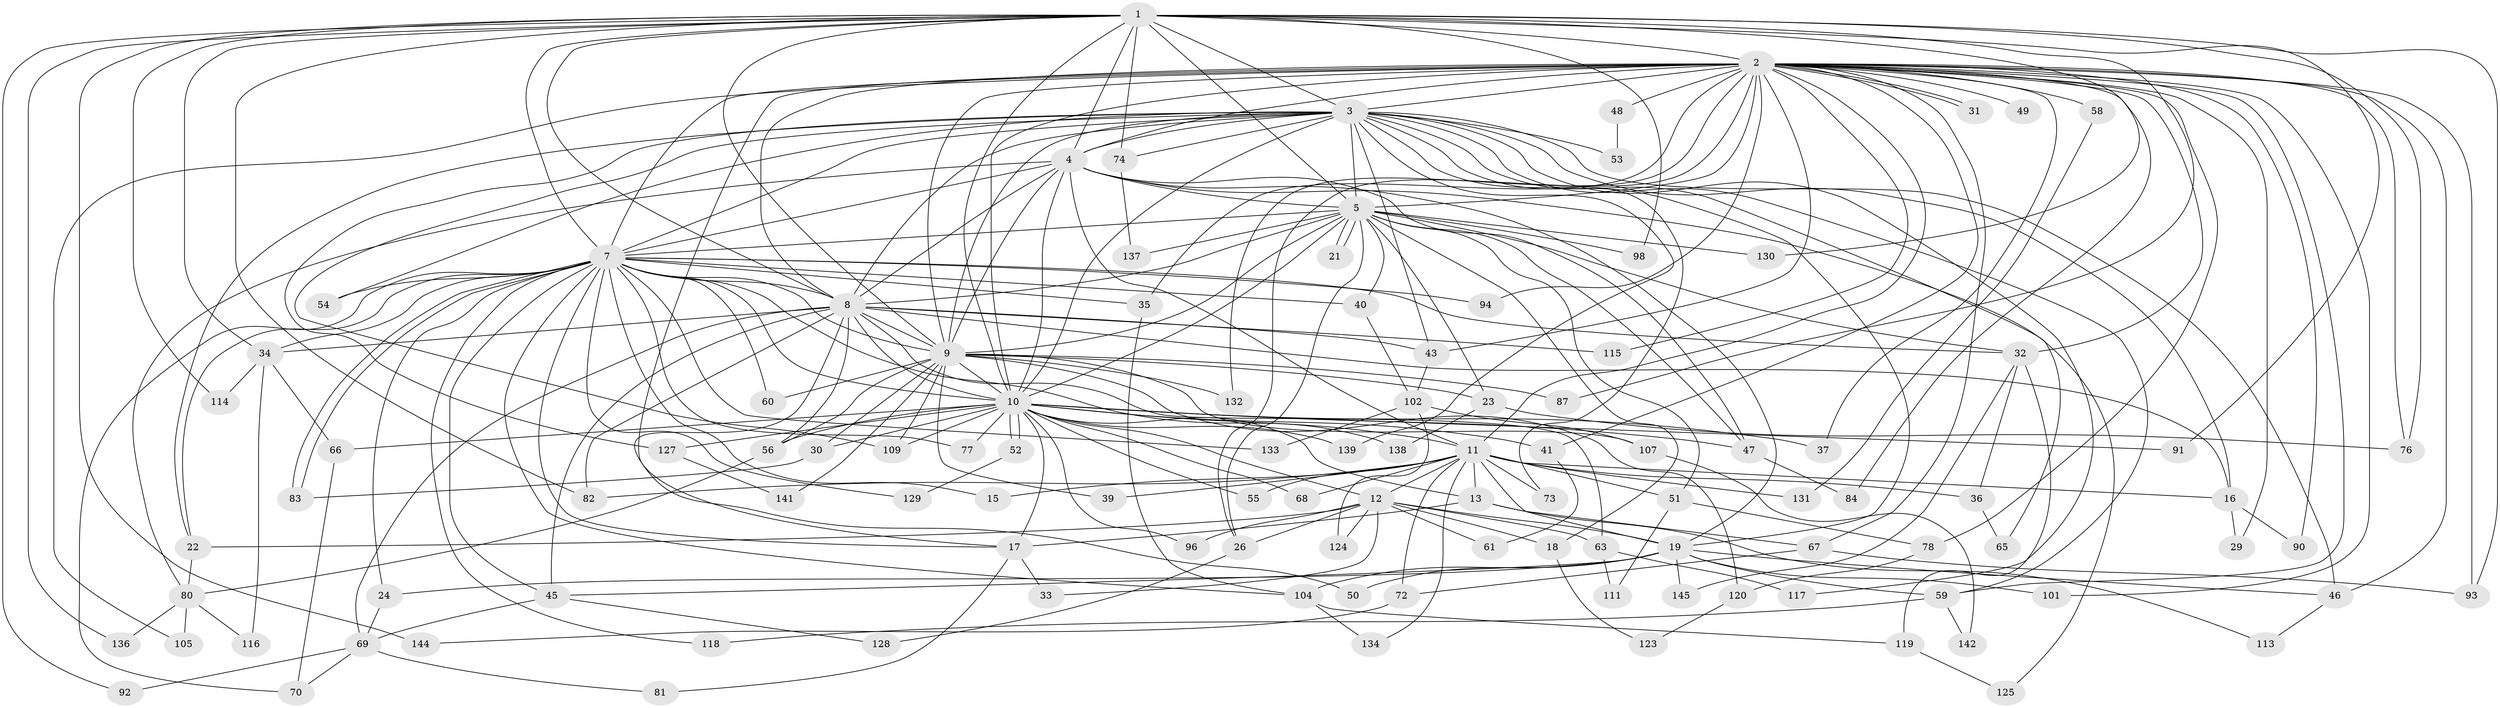 // Generated by graph-tools (version 1.1) at 2025/51/02/27/25 19:51:47]
// undirected, 111 vertices, 262 edges
graph export_dot {
graph [start="1"]
  node [color=gray90,style=filled];
  1 [super="+71"];
  2 [super="+6"];
  3 [super="+38"];
  4;
  5 [super="+62"];
  7 [super="+89"];
  8 [super="+121"];
  9 [super="+28"];
  10 [super="+79"];
  11 [super="+14"];
  12 [super="+25"];
  13 [super="+27"];
  15;
  16 [super="+99"];
  17 [super="+20"];
  18;
  19 [super="+42"];
  21;
  22 [super="+140"];
  23;
  24;
  26 [super="+57"];
  29;
  30;
  31;
  32 [super="+100"];
  33;
  34 [super="+95"];
  35 [super="+75"];
  36;
  37;
  39;
  40;
  41;
  43 [super="+44"];
  45 [super="+143"];
  46 [super="+86"];
  47 [super="+64"];
  48;
  49;
  50;
  51;
  52;
  53;
  54;
  55;
  56;
  58;
  59 [super="+112"];
  60;
  61;
  63;
  65;
  66;
  67;
  68;
  69 [super="+97"];
  70 [super="+108"];
  72;
  73;
  74;
  76 [super="+85"];
  77;
  78;
  80 [super="+103"];
  81;
  82 [super="+88"];
  83 [super="+106"];
  84;
  87;
  90;
  91;
  92;
  93 [super="+135"];
  94;
  96;
  98;
  101;
  102;
  104 [super="+110"];
  105;
  107;
  109 [super="+122"];
  111;
  113;
  114;
  115;
  116;
  117;
  118;
  119;
  120 [super="+126"];
  123;
  124;
  125;
  127;
  128;
  129;
  130;
  131;
  132;
  133;
  134;
  136;
  137;
  138;
  139;
  141;
  142;
  144;
  145;
  1 -- 2 [weight=3];
  1 -- 3 [weight=2];
  1 -- 4;
  1 -- 5;
  1 -- 7;
  1 -- 8;
  1 -- 9;
  1 -- 10;
  1 -- 34;
  1 -- 87;
  1 -- 91;
  1 -- 92;
  1 -- 98;
  1 -- 114;
  1 -- 130;
  1 -- 144;
  1 -- 136;
  1 -- 74;
  1 -- 82;
  1 -- 76;
  1 -- 93;
  2 -- 3 [weight=2];
  2 -- 4 [weight=2];
  2 -- 5 [weight=2];
  2 -- 7 [weight=2];
  2 -- 8 [weight=2];
  2 -- 9 [weight=2];
  2 -- 10 [weight=2];
  2 -- 11;
  2 -- 17;
  2 -- 26;
  2 -- 31;
  2 -- 31;
  2 -- 32;
  2 -- 35 [weight=2];
  2 -- 37;
  2 -- 46;
  2 -- 49 [weight=2];
  2 -- 58 [weight=2];
  2 -- 59;
  2 -- 67;
  2 -- 84;
  2 -- 90;
  2 -- 93;
  2 -- 94;
  2 -- 101;
  2 -- 105;
  2 -- 132;
  2 -- 76;
  2 -- 78;
  2 -- 29;
  2 -- 41;
  2 -- 48;
  2 -- 115;
  2 -- 43;
  3 -- 4;
  3 -- 5;
  3 -- 7;
  3 -- 8;
  3 -- 9;
  3 -- 10;
  3 -- 16;
  3 -- 19;
  3 -- 22;
  3 -- 46;
  3 -- 53;
  3 -- 54;
  3 -- 65;
  3 -- 73;
  3 -- 74;
  3 -- 109;
  3 -- 117;
  3 -- 127;
  3 -- 139;
  3 -- 43;
  3 -- 59;
  4 -- 5;
  4 -- 7;
  4 -- 8;
  4 -- 9;
  4 -- 10;
  4 -- 11;
  4 -- 19;
  4 -- 47;
  4 -- 125;
  4 -- 80;
  5 -- 7;
  5 -- 8 [weight=2];
  5 -- 9;
  5 -- 10;
  5 -- 18;
  5 -- 21;
  5 -- 21;
  5 -- 23;
  5 -- 32;
  5 -- 40;
  5 -- 51;
  5 -- 98;
  5 -- 137;
  5 -- 47;
  5 -- 130;
  5 -- 26;
  7 -- 8;
  7 -- 9 [weight=2];
  7 -- 10;
  7 -- 15;
  7 -- 17;
  7 -- 22;
  7 -- 24;
  7 -- 35;
  7 -- 40;
  7 -- 54;
  7 -- 60;
  7 -- 70;
  7 -- 77;
  7 -- 83;
  7 -- 83;
  7 -- 94;
  7 -- 104;
  7 -- 118;
  7 -- 129;
  7 -- 133;
  7 -- 138;
  7 -- 32;
  7 -- 45;
  7 -- 34;
  8 -- 9;
  8 -- 10 [weight=2];
  8 -- 16;
  8 -- 34;
  8 -- 43;
  8 -- 45;
  8 -- 50;
  8 -- 56;
  8 -- 63;
  8 -- 82;
  8 -- 115;
  8 -- 69;
  9 -- 10 [weight=2];
  9 -- 23;
  9 -- 30;
  9 -- 39;
  9 -- 56;
  9 -- 60;
  9 -- 107;
  9 -- 109;
  9 -- 120 [weight=2];
  9 -- 132;
  9 -- 141;
  9 -- 87;
  10 -- 12;
  10 -- 13;
  10 -- 30;
  10 -- 37;
  10 -- 41;
  10 -- 47;
  10 -- 52;
  10 -- 52;
  10 -- 55;
  10 -- 66;
  10 -- 68;
  10 -- 77;
  10 -- 96;
  10 -- 127;
  10 -- 139;
  10 -- 17;
  10 -- 11;
  10 -- 56;
  10 -- 91;
  10 -- 109;
  11 -- 12;
  11 -- 13;
  11 -- 15;
  11 -- 39;
  11 -- 55;
  11 -- 68;
  11 -- 82;
  11 -- 134;
  11 -- 131;
  11 -- 36;
  11 -- 51;
  11 -- 72;
  11 -- 73;
  11 -- 19;
  11 -- 16;
  12 -- 18;
  12 -- 26;
  12 -- 33;
  12 -- 61;
  12 -- 124;
  12 -- 96;
  12 -- 19;
  12 -- 63;
  12 -- 22;
  13 -- 17;
  13 -- 67;
  13 -- 113;
  16 -- 29;
  16 -- 90;
  17 -- 81;
  17 -- 33;
  18 -- 123;
  19 -- 24;
  19 -- 45;
  19 -- 101;
  19 -- 104;
  19 -- 145;
  19 -- 50;
  19 -- 59;
  19 -- 46;
  22 -- 80;
  23 -- 76;
  23 -- 138;
  24 -- 69;
  26 -- 128;
  30 -- 83;
  32 -- 36;
  32 -- 145;
  32 -- 119;
  34 -- 66;
  34 -- 116;
  34 -- 114;
  35 -- 104;
  36 -- 65;
  40 -- 102;
  41 -- 61;
  43 -- 102;
  45 -- 69;
  45 -- 128;
  46 -- 113;
  47 -- 84;
  48 -- 53;
  51 -- 78;
  51 -- 111;
  52 -- 129;
  56 -- 80;
  58 -- 131;
  59 -- 118;
  59 -- 142;
  63 -- 111;
  63 -- 117;
  66 -- 70;
  67 -- 72;
  67 -- 93;
  69 -- 81;
  69 -- 92;
  69 -- 70;
  72 -- 144;
  74 -- 137;
  78 -- 120;
  80 -- 116;
  80 -- 136;
  80 -- 105;
  102 -- 107;
  102 -- 124;
  102 -- 133;
  104 -- 119;
  104 -- 134;
  107 -- 142;
  119 -- 125;
  120 -- 123;
  127 -- 141;
}
